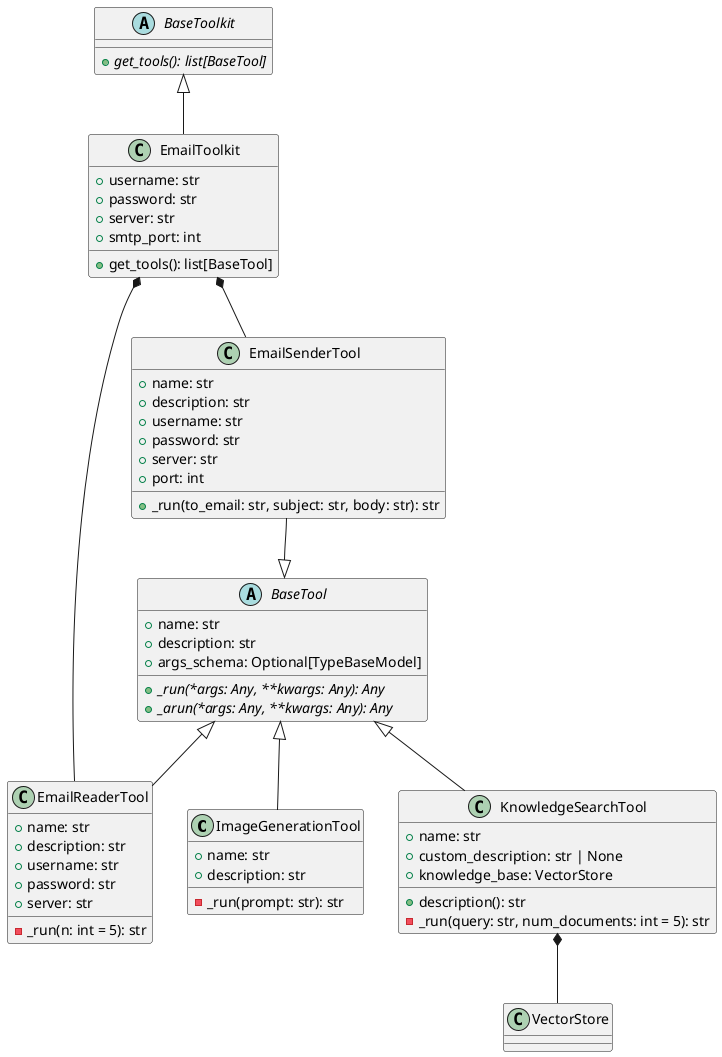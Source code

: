 @startuml base
' skinparam classAttributeIconSize 0

class ImageGenerationTool {
  + name: str
  + description: str
  - _run(prompt: str): str
}

class EmailToolkit {
  + username: str
  + password: str
  + server: str
  + smtp_port: int
  + get_tools(): list[BaseTool]
}

class EmailReaderTool {
  + name: str
  + description: str
  + username: str
  + password: str
  + server: str
  - _run(n: int = 5): str
}
class EmailSenderTool {
  + name: str
  + description: str
  + username: str
  + password: str
  + server: str
  + port: int

  + _run(to_email: str, subject: str, body: str): str
}

class KnowledgeSearchTool {
  + name: str
  + custom_description: str | None
  + knowledge_base: VectorStore
  + description(): str
  - _run(query: str, num_documents: int = 5): str
}

abstract class BaseTool {
  + name: str
  + description: str
  + args_schema: Optional[TypeBaseModel]

  + {abstract} _run(*args: Any, **kwargs: Any): Any
  + {abstract} _arun(*args: Any, **kwargs: Any): Any
}

abstract class BaseToolkit {
  + {abstract} get_tools(): list[BaseTool]
}


BaseTool <|-- ImageGenerationTool
BaseTool <|-- EmailReaderTool
EmailSenderTool --|> BaseTool
BaseTool <|-- KnowledgeSearchTool
BaseToolkit <|-- EmailToolkit

EmailToolkit *-- EmailReaderTool
EmailToolkit *-- EmailSenderTool
KnowledgeSearchTool *-- VectorStore

@enduml